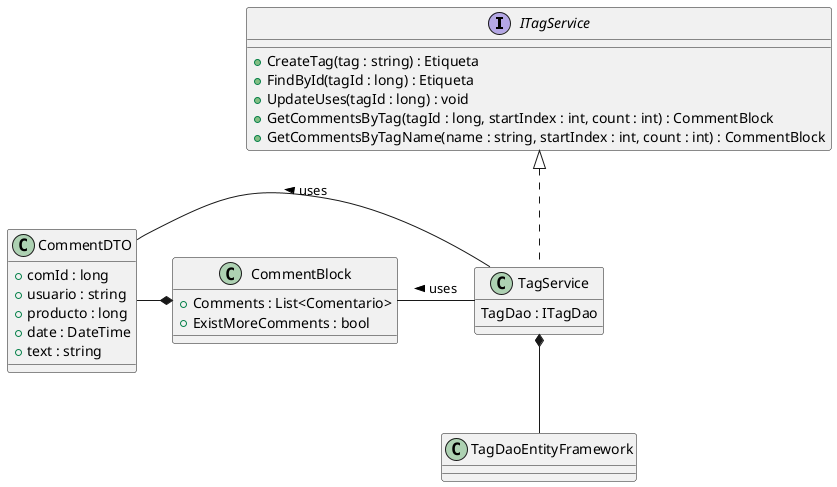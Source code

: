 @startuml TagService

interface ITagService{
    +CreateTag(tag : string) : Etiqueta
    +FindById(tagId : long) : Etiqueta
    +UpdateUses(tagId : long) : void
    +GetCommentsByTag(tagId : long, startIndex : int, count : int) : CommentBlock
    +GetCommentsByTagName(name : string, startIndex : int, count : int) : CommentBlock
}

class TagService {
    TagDao : ITagDao
}

class CommentDTO {
    +comId : long
    +usuario : string
    +producto : long
    +date : DateTime
    +text : string
}

class CommentBlock{
    +Comments : List<Comentario>
    +ExistMoreComments : bool
}
class TagDaoEntityFramework {

}

TagService -left- CommentDTO : uses >
CommentBlock *-left- CommentDTO
TagService *-- TagDaoEntityFramework
TagService -left- CommentBlock : uses >
TagService .up.|> ITagService
@enduml